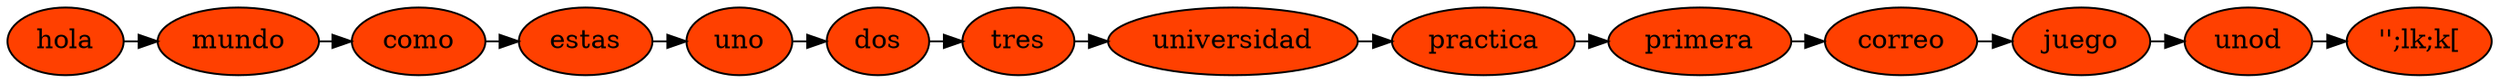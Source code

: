 digraph B{
nodo900205517 -> nodo542994109
{rank = same; nodo900205517 nodo542994109}
nodo900205517[label="hola",style=filled, fillcolor="#FF4000"]
nodo542994109 -> nodo1962109422
{rank = same; nodo542994109 nodo1962109422}
nodo542994109[label="mundo",style=filled, fillcolor="#FF4000"]
nodo1962109422 -> nodo822101732
{rank = same; nodo1962109422 nodo822101732}
nodo1962109422[label="como",style=filled, fillcolor="#FF4000"]
nodo822101732 -> nodo1149486442
{rank = same; nodo822101732 nodo1149486442}
nodo822101732[label="estas",style=filled, fillcolor="#FF4000"]
nodo1149486442 -> nodo266367937
{rank = same; nodo1149486442 nodo266367937}
nodo1149486442[label="uno",style=filled, fillcolor="#FF4000"]
nodo266367937 -> nodo1614006218
{rank = same; nodo266367937 nodo1614006218}
nodo266367937[label="dos",style=filled, fillcolor="#FF4000"]
nodo1614006218 -> nodo1404537422
{rank = same; nodo1614006218 nodo1404537422}
nodo1614006218[label="tres",style=filled, fillcolor="#FF4000"]
nodo1404537422 -> nodo163954119
{rank = same; nodo1404537422 nodo163954119}
nodo1404537422[label="universidad",style=filled, fillcolor="#FF4000"]
nodo163954119 -> nodo87533893
{rank = same; nodo163954119 nodo87533893}
nodo163954119[label="practica",style=filled, fillcolor="#FF4000"]
nodo87533893 -> nodo2068067262
{rank = same; nodo87533893 nodo2068067262}
nodo87533893[label="primera",style=filled, fillcolor="#FF4000"]
nodo2068067262 -> nodo340665186
{rank = same; nodo2068067262 nodo340665186}
nodo2068067262[label="correo",style=filled, fillcolor="#FF4000"]
nodo340665186 -> nodo1264295258
{rank = same; nodo340665186 nodo1264295258}
nodo340665186[label="juego",style=filled, fillcolor="#FF4000"]
nodo1264295258 -> nodo372239644
{rank = same; nodo1264295258 nodo372239644}
nodo1264295258[label="unod",style=filled, fillcolor="#FF4000"]
nodo372239644[label="'';lk;k[",style=filled, fillcolor="#FF4000"]
}
